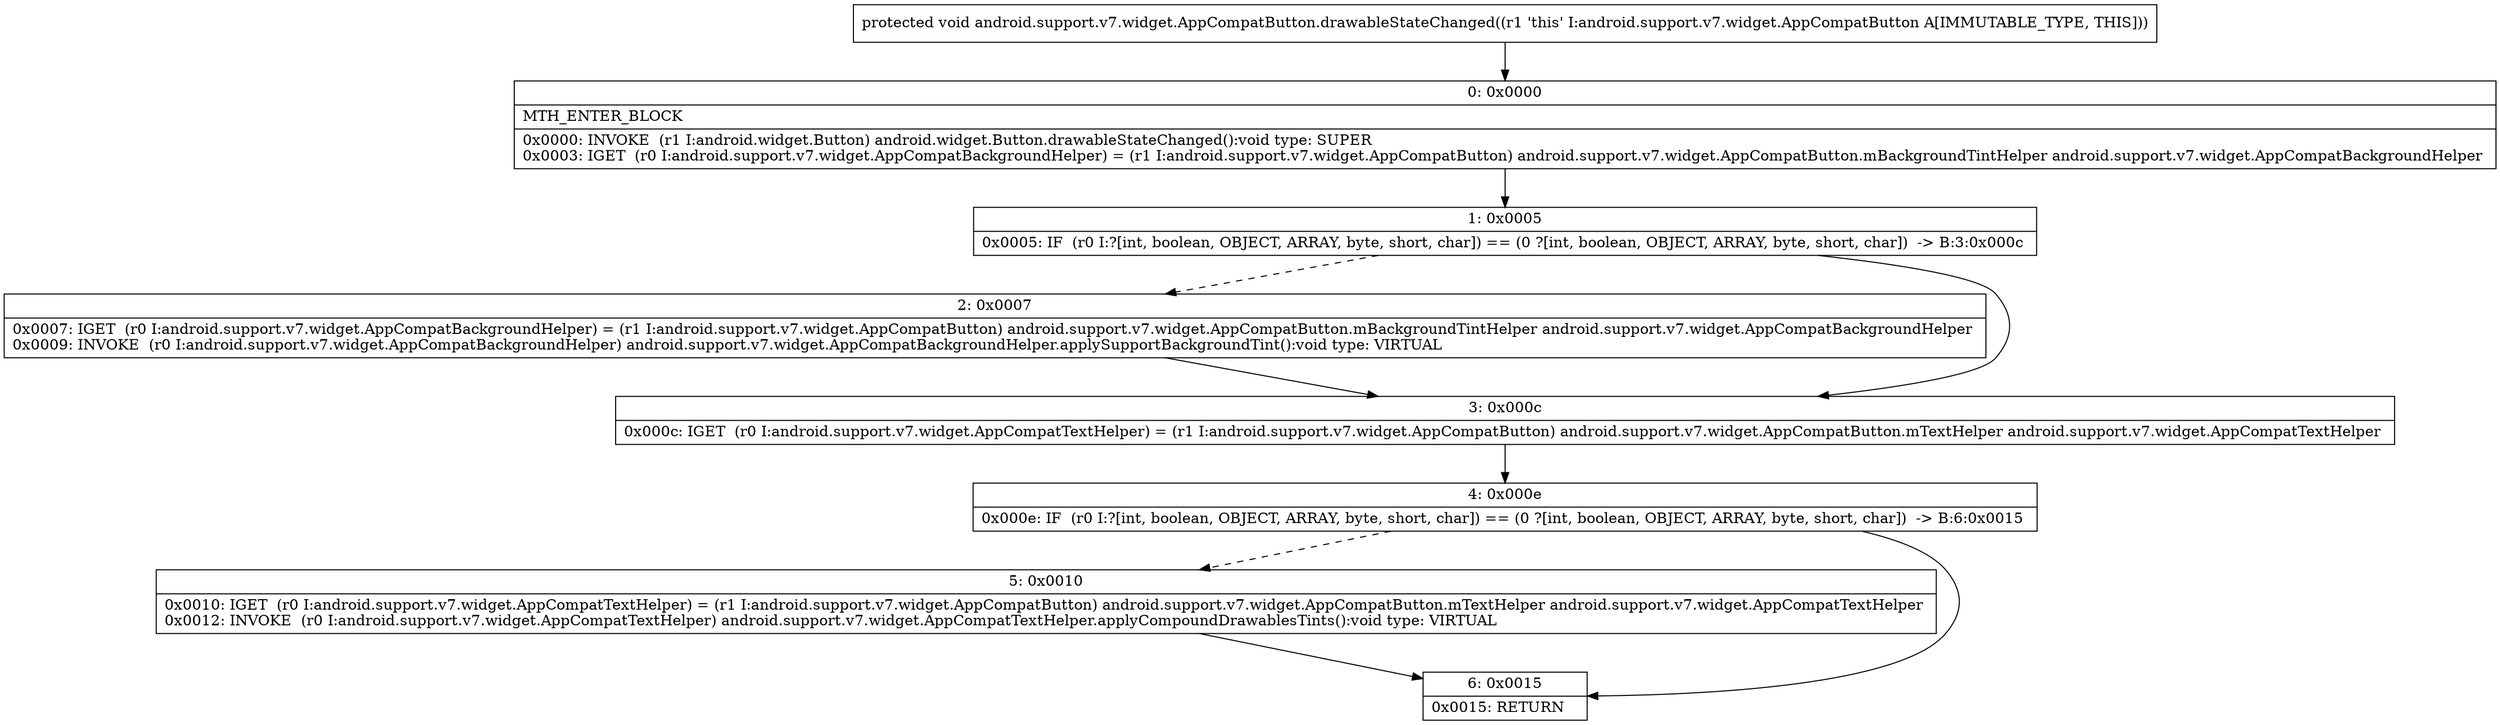 digraph "CFG forandroid.support.v7.widget.AppCompatButton.drawableStateChanged()V" {
Node_0 [shape=record,label="{0\:\ 0x0000|MTH_ENTER_BLOCK\l|0x0000: INVOKE  (r1 I:android.widget.Button) android.widget.Button.drawableStateChanged():void type: SUPER \l0x0003: IGET  (r0 I:android.support.v7.widget.AppCompatBackgroundHelper) = (r1 I:android.support.v7.widget.AppCompatButton) android.support.v7.widget.AppCompatButton.mBackgroundTintHelper android.support.v7.widget.AppCompatBackgroundHelper \l}"];
Node_1 [shape=record,label="{1\:\ 0x0005|0x0005: IF  (r0 I:?[int, boolean, OBJECT, ARRAY, byte, short, char]) == (0 ?[int, boolean, OBJECT, ARRAY, byte, short, char])  \-\> B:3:0x000c \l}"];
Node_2 [shape=record,label="{2\:\ 0x0007|0x0007: IGET  (r0 I:android.support.v7.widget.AppCompatBackgroundHelper) = (r1 I:android.support.v7.widget.AppCompatButton) android.support.v7.widget.AppCompatButton.mBackgroundTintHelper android.support.v7.widget.AppCompatBackgroundHelper \l0x0009: INVOKE  (r0 I:android.support.v7.widget.AppCompatBackgroundHelper) android.support.v7.widget.AppCompatBackgroundHelper.applySupportBackgroundTint():void type: VIRTUAL \l}"];
Node_3 [shape=record,label="{3\:\ 0x000c|0x000c: IGET  (r0 I:android.support.v7.widget.AppCompatTextHelper) = (r1 I:android.support.v7.widget.AppCompatButton) android.support.v7.widget.AppCompatButton.mTextHelper android.support.v7.widget.AppCompatTextHelper \l}"];
Node_4 [shape=record,label="{4\:\ 0x000e|0x000e: IF  (r0 I:?[int, boolean, OBJECT, ARRAY, byte, short, char]) == (0 ?[int, boolean, OBJECT, ARRAY, byte, short, char])  \-\> B:6:0x0015 \l}"];
Node_5 [shape=record,label="{5\:\ 0x0010|0x0010: IGET  (r0 I:android.support.v7.widget.AppCompatTextHelper) = (r1 I:android.support.v7.widget.AppCompatButton) android.support.v7.widget.AppCompatButton.mTextHelper android.support.v7.widget.AppCompatTextHelper \l0x0012: INVOKE  (r0 I:android.support.v7.widget.AppCompatTextHelper) android.support.v7.widget.AppCompatTextHelper.applyCompoundDrawablesTints():void type: VIRTUAL \l}"];
Node_6 [shape=record,label="{6\:\ 0x0015|0x0015: RETURN   \l}"];
MethodNode[shape=record,label="{protected void android.support.v7.widget.AppCompatButton.drawableStateChanged((r1 'this' I:android.support.v7.widget.AppCompatButton A[IMMUTABLE_TYPE, THIS])) }"];
MethodNode -> Node_0;
Node_0 -> Node_1;
Node_1 -> Node_2[style=dashed];
Node_1 -> Node_3;
Node_2 -> Node_3;
Node_3 -> Node_4;
Node_4 -> Node_5[style=dashed];
Node_4 -> Node_6;
Node_5 -> Node_6;
}

